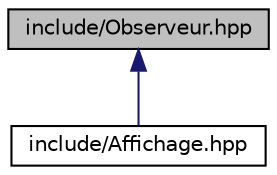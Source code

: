 digraph "include/Observeur.hpp"
{
  edge [fontname="Helvetica",fontsize="10",labelfontname="Helvetica",labelfontsize="10"];
  node [fontname="Helvetica",fontsize="10",shape=record];
  Node1 [label="include/Observeur.hpp",height=0.2,width=0.4,color="black", fillcolor="grey75", style="filled" fontcolor="black"];
  Node1 -> Node2 [dir="back",color="midnightblue",fontsize="10",style="solid",fontname="Helvetica"];
  Node2 [label="include/Affichage.hpp",height=0.2,width=0.4,color="black", fillcolor="white", style="filled",URL="$_affichage_8hpp.html",tooltip="Affichage graphique du jeu. "];
}
